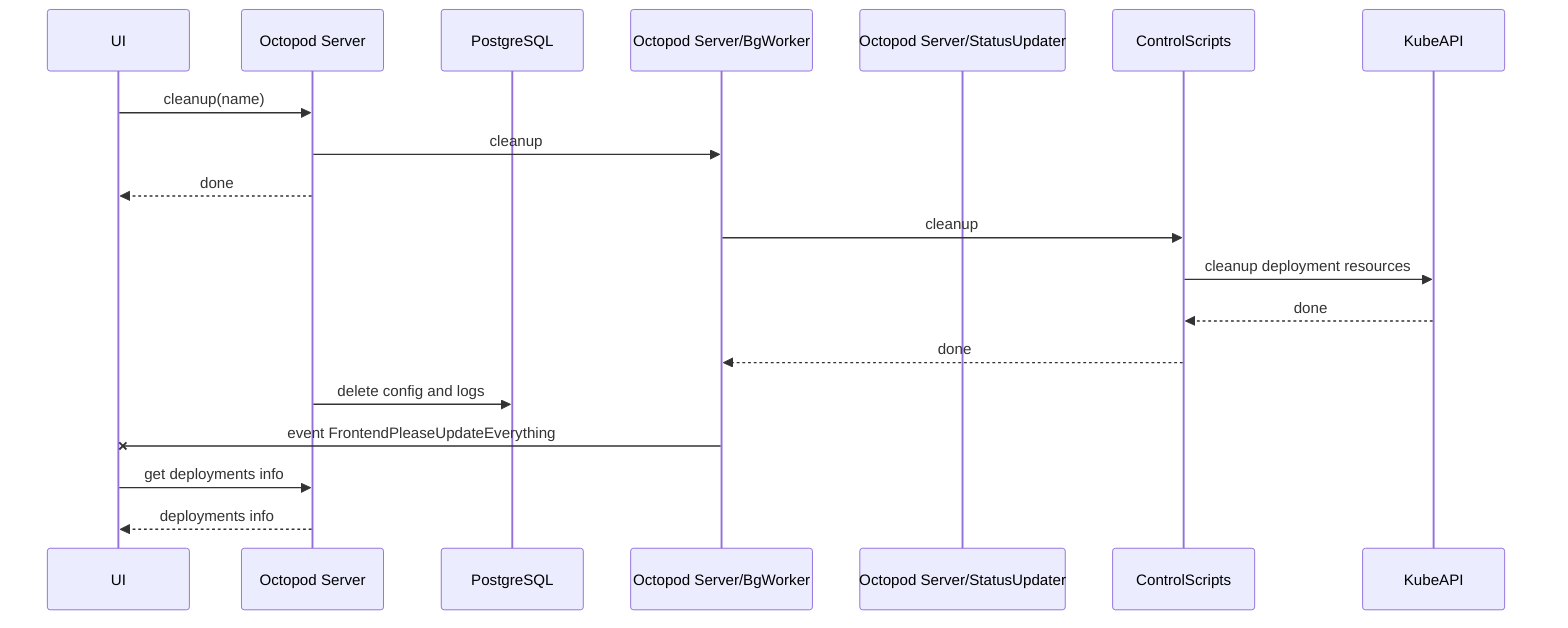 sequenceDiagram
    participant UI
    participant Octopod Server
    participant PostgreSQL
    participant Octopod Server/BgWorker
    participant Octopod Server/StatusUpdater
    participant ControlScripts
    participant KubeAPI
    UI->>Octopod Server: cleanup(name)
    Octopod Server->>Octopod Server/BgWorker: cleanup
    Octopod Server-->>UI: done
    Octopod Server/BgWorker->>ControlScripts: cleanup
    ControlScripts->>KubeAPI: cleanup deployment resources
    KubeAPI-->>ControlScripts: done
    ControlScripts-->>Octopod Server/BgWorker: done
    Octopod Server->>PostgreSQL: delete config and logs
    Octopod Server/BgWorker-xUI: event FrontendPleaseUpdateEverything
    UI->>Octopod Server: get deployments info
    Octopod Server-->>UI: deployments info